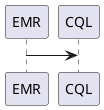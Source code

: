 @startuml
'skinparam svgDimensionStyle false
'hide footbox
'participant "KenyaEMR" as EMR
'participant "Data Mediator" as Data
'participant "CQF Ruler" as CQL
'participant "Report Generator" as Report 

EMR -> CQL

@enduml
